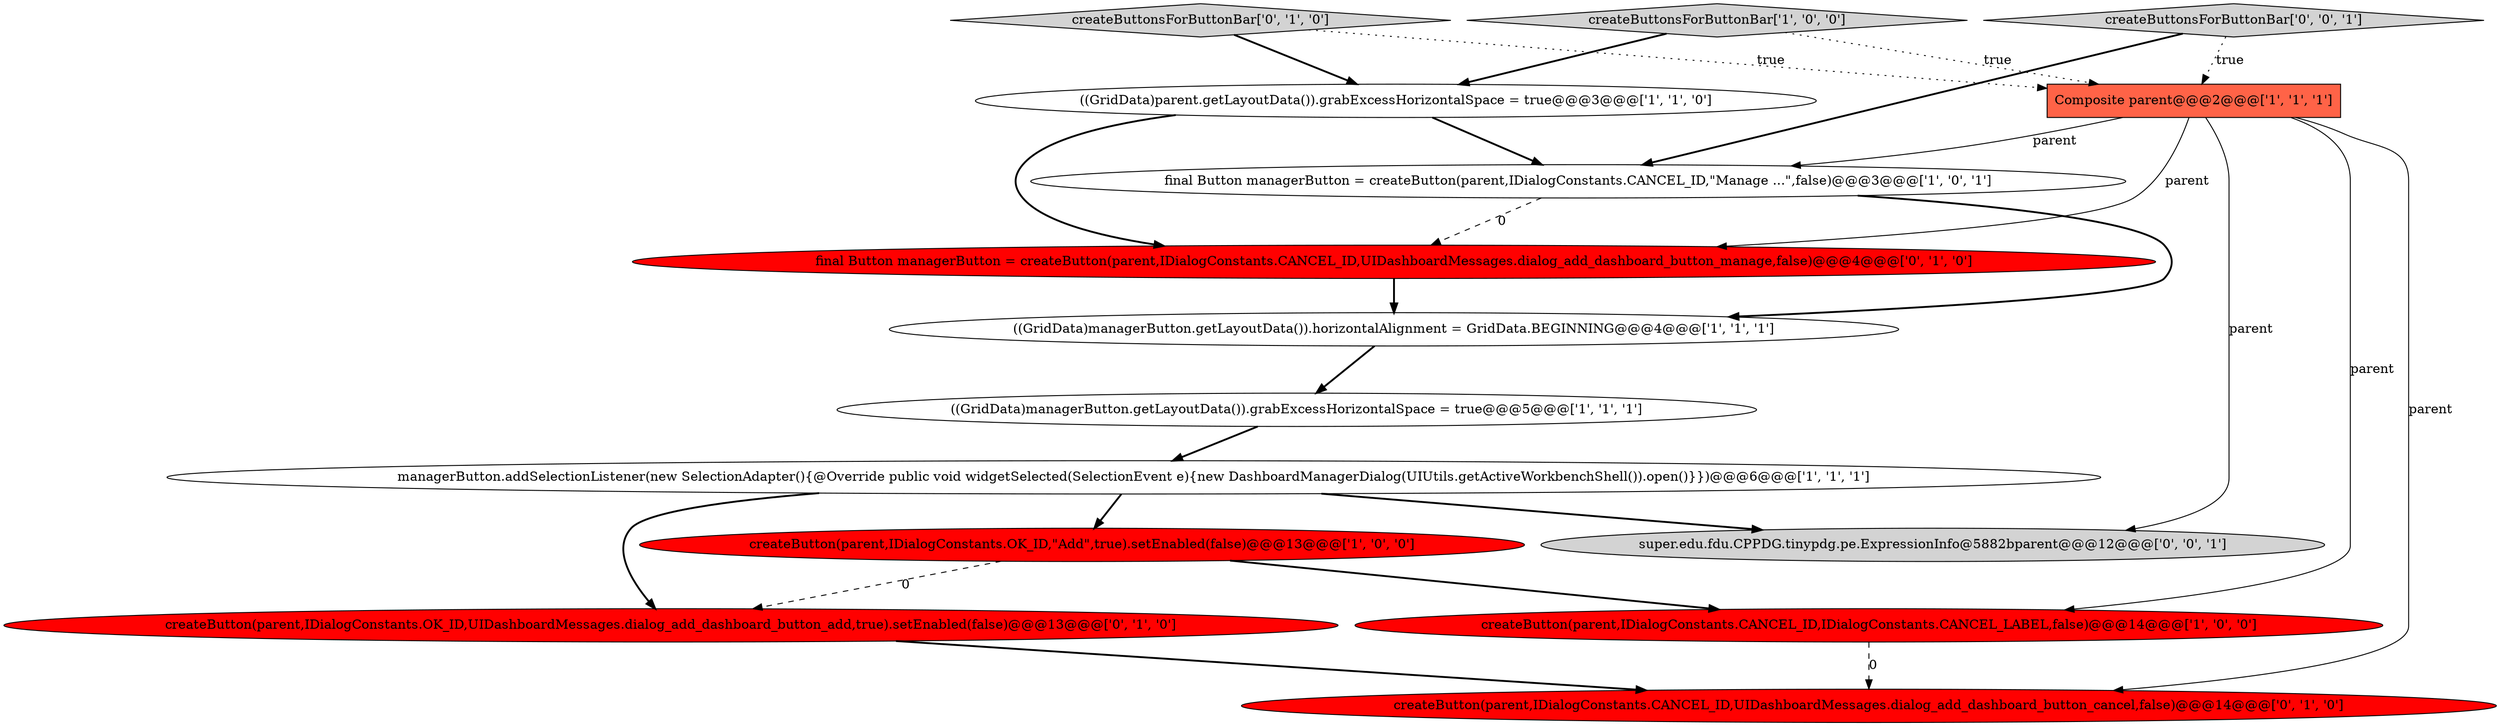 digraph {
4 [style = filled, label = "createButton(parent,IDialogConstants.CANCEL_ID,IDialogConstants.CANCEL_LABEL,false)@@@14@@@['1', '0', '0']", fillcolor = red, shape = ellipse image = "AAA1AAABBB1BBB"];
0 [style = filled, label = "final Button managerButton = createButton(parent,IDialogConstants.CANCEL_ID,\"Manage ...\",false)@@@3@@@['1', '0', '1']", fillcolor = white, shape = ellipse image = "AAA0AAABBB1BBB"];
10 [style = filled, label = "createButtonsForButtonBar['0', '1', '0']", fillcolor = lightgray, shape = diamond image = "AAA0AAABBB2BBB"];
11 [style = filled, label = "createButton(parent,IDialogConstants.OK_ID,UIDashboardMessages.dialog_add_dashboard_button_add,true).setEnabled(false)@@@13@@@['0', '1', '0']", fillcolor = red, shape = ellipse image = "AAA1AAABBB2BBB"];
9 [style = filled, label = "final Button managerButton = createButton(parent,IDialogConstants.CANCEL_ID,UIDashboardMessages.dialog_add_dashboard_button_manage,false)@@@4@@@['0', '1', '0']", fillcolor = red, shape = ellipse image = "AAA1AAABBB2BBB"];
7 [style = filled, label = "((GridData)managerButton.getLayoutData()).grabExcessHorizontalSpace = true@@@5@@@['1', '1', '1']", fillcolor = white, shape = ellipse image = "AAA0AAABBB1BBB"];
1 [style = filled, label = "createButton(parent,IDialogConstants.OK_ID,\"Add\",true).setEnabled(false)@@@13@@@['1', '0', '0']", fillcolor = red, shape = ellipse image = "AAA1AAABBB1BBB"];
3 [style = filled, label = "managerButton.addSelectionListener(new SelectionAdapter(){@Override public void widgetSelected(SelectionEvent e){new DashboardManagerDialog(UIUtils.getActiveWorkbenchShell()).open()}})@@@6@@@['1', '1', '1']", fillcolor = white, shape = ellipse image = "AAA0AAABBB1BBB"];
6 [style = filled, label = "Composite parent@@@2@@@['1', '1', '1']", fillcolor = tomato, shape = box image = "AAA0AAABBB1BBB"];
14 [style = filled, label = "super.edu.fdu.CPPDG.tinypdg.pe.ExpressionInfo@5882bparent@@@12@@@['0', '0', '1']", fillcolor = lightgray, shape = ellipse image = "AAA0AAABBB3BBB"];
12 [style = filled, label = "createButton(parent,IDialogConstants.CANCEL_ID,UIDashboardMessages.dialog_add_dashboard_button_cancel,false)@@@14@@@['0', '1', '0']", fillcolor = red, shape = ellipse image = "AAA1AAABBB2BBB"];
8 [style = filled, label = "((GridData)managerButton.getLayoutData()).horizontalAlignment = GridData.BEGINNING@@@4@@@['1', '1', '1']", fillcolor = white, shape = ellipse image = "AAA0AAABBB1BBB"];
5 [style = filled, label = "createButtonsForButtonBar['1', '0', '0']", fillcolor = lightgray, shape = diamond image = "AAA0AAABBB1BBB"];
2 [style = filled, label = "((GridData)parent.getLayoutData()).grabExcessHorizontalSpace = true@@@3@@@['1', '1', '0']", fillcolor = white, shape = ellipse image = "AAA0AAABBB1BBB"];
13 [style = filled, label = "createButtonsForButtonBar['0', '0', '1']", fillcolor = lightgray, shape = diamond image = "AAA0AAABBB3BBB"];
13->6 [style = dotted, label="true"];
6->14 [style = solid, label="parent"];
1->4 [style = bold, label=""];
10->6 [style = dotted, label="true"];
3->1 [style = bold, label=""];
3->14 [style = bold, label=""];
3->11 [style = bold, label=""];
6->12 [style = solid, label="parent"];
5->6 [style = dotted, label="true"];
11->12 [style = bold, label=""];
2->9 [style = bold, label=""];
9->8 [style = bold, label=""];
7->3 [style = bold, label=""];
8->7 [style = bold, label=""];
4->12 [style = dashed, label="0"];
6->0 [style = solid, label="parent"];
6->9 [style = solid, label="parent"];
5->2 [style = bold, label=""];
2->0 [style = bold, label=""];
6->4 [style = solid, label="parent"];
1->11 [style = dashed, label="0"];
0->8 [style = bold, label=""];
10->2 [style = bold, label=""];
0->9 [style = dashed, label="0"];
13->0 [style = bold, label=""];
}
